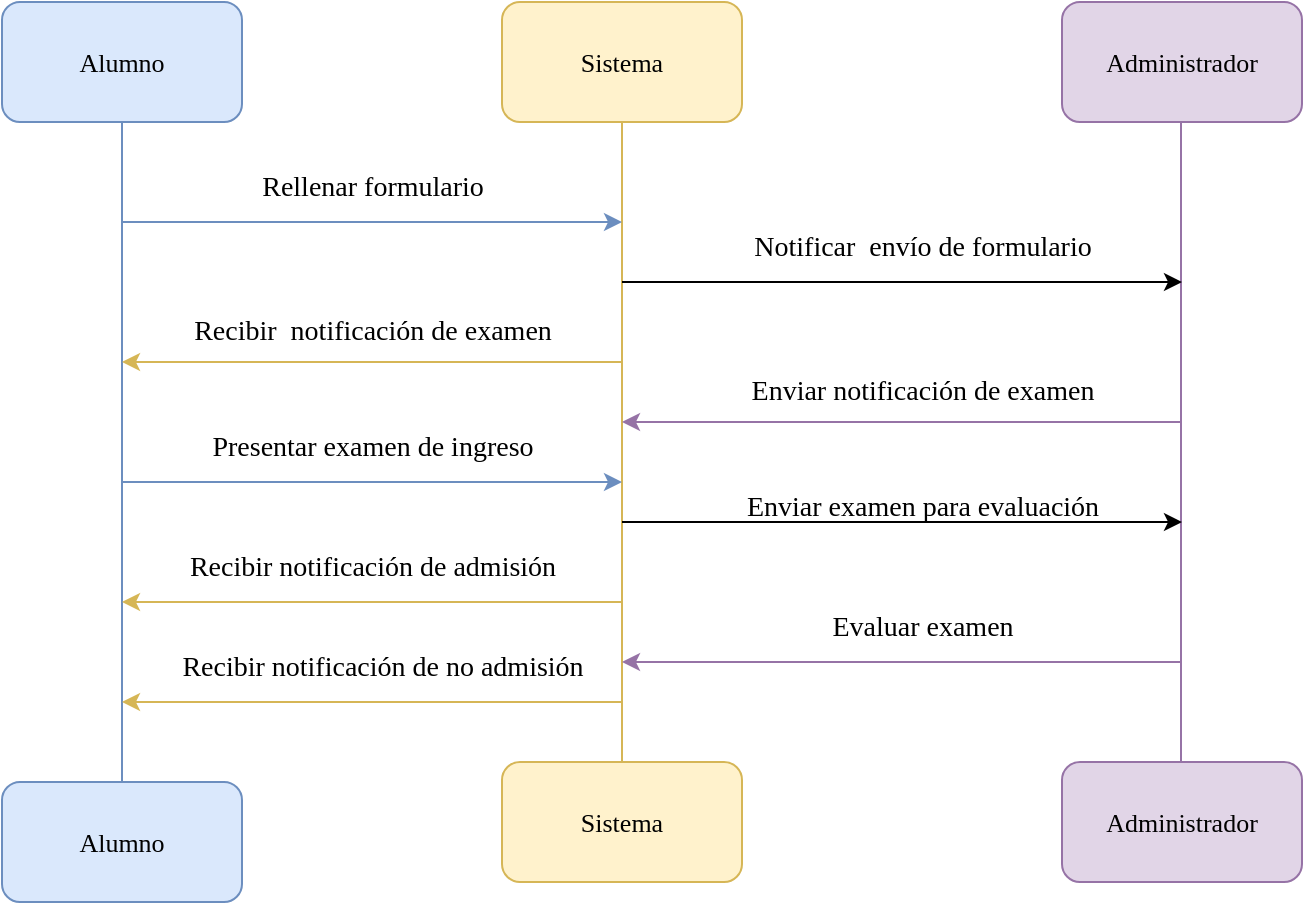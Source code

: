 <mxfile version="21.2.8" type="device">
  <diagram name="Página-1" id="EDUEq4J93AbHMUvYi2Sf">
    <mxGraphModel dx="864" dy="516" grid="1" gridSize="10" guides="1" tooltips="1" connect="1" arrows="1" fold="1" page="1" pageScale="1" pageWidth="827" pageHeight="1169" math="0" shadow="0">
      <root>
        <mxCell id="0" />
        <mxCell id="1" parent="0" />
        <mxCell id="NRQUO5vjKA7ta5W1HyZm-1" value="Sistema" style="rounded=1;whiteSpace=wrap;html=1;fillColor=#fff2cc;strokeColor=#d6b656;fontFamily=Times New Roman;fontSize=13;" vertex="1" parent="1">
          <mxGeometry x="340" y="60" width="120" height="60" as="geometry" />
        </mxCell>
        <mxCell id="NRQUO5vjKA7ta5W1HyZm-2" value="Alumno" style="rounded=1;whiteSpace=wrap;html=1;fillColor=#dae8fc;strokeColor=#6c8ebf;fontFamily=Times New Roman;fontSize=13;" vertex="1" parent="1">
          <mxGeometry x="90" y="60" width="120" height="60" as="geometry" />
        </mxCell>
        <mxCell id="NRQUO5vjKA7ta5W1HyZm-3" value="Administrador" style="rounded=1;whiteSpace=wrap;html=1;fillColor=#e1d5e7;strokeColor=#9673a6;fontFamily=Times New Roman;fontSize=13;" vertex="1" parent="1">
          <mxGeometry x="620" y="60" width="120" height="60" as="geometry" />
        </mxCell>
        <mxCell id="NRQUO5vjKA7ta5W1HyZm-4" value="Alumno" style="rounded=1;whiteSpace=wrap;html=1;fillColor=#dae8fc;strokeColor=#6c8ebf;fontFamily=Times New Roman;fontSize=13;" vertex="1" parent="1">
          <mxGeometry x="90" y="450" width="120" height="60" as="geometry" />
        </mxCell>
        <mxCell id="NRQUO5vjKA7ta5W1HyZm-5" value="Sistema" style="rounded=1;whiteSpace=wrap;html=1;fillColor=#fff2cc;strokeColor=#d6b656;fontFamily=Times New Roman;fontSize=13;" vertex="1" parent="1">
          <mxGeometry x="340" y="440" width="120" height="60" as="geometry" />
        </mxCell>
        <mxCell id="NRQUO5vjKA7ta5W1HyZm-6" value="Administrador" style="rounded=1;whiteSpace=wrap;html=1;fillColor=#e1d5e7;strokeColor=#9673a6;fontFamily=Times New Roman;fontSize=13;" vertex="1" parent="1">
          <mxGeometry x="620" y="440" width="120" height="60" as="geometry" />
        </mxCell>
        <mxCell id="NRQUO5vjKA7ta5W1HyZm-7" value="" style="endArrow=none;html=1;rounded=0;exitX=0.5;exitY=0;exitDx=0;exitDy=0;fillColor=#dae8fc;strokeColor=#6c8ebf;" edge="1" parent="1" source="NRQUO5vjKA7ta5W1HyZm-4">
          <mxGeometry width="50" height="50" relative="1" as="geometry">
            <mxPoint x="100" y="170" as="sourcePoint" />
            <mxPoint x="150" y="120" as="targetPoint" />
          </mxGeometry>
        </mxCell>
        <mxCell id="NRQUO5vjKA7ta5W1HyZm-8" value="" style="endArrow=none;html=1;rounded=0;exitX=0.5;exitY=0;exitDx=0;exitDy=0;fillColor=#e1d5e7;strokeColor=#9673a6;" edge="1" parent="1">
          <mxGeometry width="50" height="50" relative="1" as="geometry">
            <mxPoint x="679.5" y="440" as="sourcePoint" />
            <mxPoint x="679.5" y="120" as="targetPoint" />
          </mxGeometry>
        </mxCell>
        <mxCell id="NRQUO5vjKA7ta5W1HyZm-9" value="" style="endArrow=none;html=1;rounded=0;exitX=0.5;exitY=0;exitDx=0;exitDy=0;fillColor=#fff2cc;strokeColor=#d6b656;fontStyle=1" edge="1" parent="1">
          <mxGeometry width="50" height="50" relative="1" as="geometry">
            <mxPoint x="400" y="440" as="sourcePoint" />
            <mxPoint x="400" y="120" as="targetPoint" />
          </mxGeometry>
        </mxCell>
        <mxCell id="NRQUO5vjKA7ta5W1HyZm-13" value="" style="endArrow=classic;html=1;rounded=0;fillColor=#dae8fc;strokeColor=#6c8ebf;" edge="1" parent="1">
          <mxGeometry width="50" height="50" relative="1" as="geometry">
            <mxPoint x="150" y="170" as="sourcePoint" />
            <mxPoint x="400" y="170" as="targetPoint" />
          </mxGeometry>
        </mxCell>
        <mxCell id="NRQUO5vjKA7ta5W1HyZm-15" value="" style="endArrow=classic;html=1;rounded=0;fillColor=#fff2cc;strokeColor=#d6b656;" edge="1" parent="1">
          <mxGeometry width="50" height="50" relative="1" as="geometry">
            <mxPoint x="400" y="240" as="sourcePoint" />
            <mxPoint x="150" y="240" as="targetPoint" />
          </mxGeometry>
        </mxCell>
        <mxCell id="NRQUO5vjKA7ta5W1HyZm-16" value="" style="endArrow=classic;html=1;rounded=0;fillColor=#dae8fc;strokeColor=#6c8ebf;" edge="1" parent="1">
          <mxGeometry width="50" height="50" relative="1" as="geometry">
            <mxPoint x="150" y="300" as="sourcePoint" />
            <mxPoint x="400" y="300" as="targetPoint" />
          </mxGeometry>
        </mxCell>
        <mxCell id="NRQUO5vjKA7ta5W1HyZm-17" value="" style="endArrow=classic;html=1;rounded=0;fillColor=#fff2cc;strokeColor=#d6b656;" edge="1" parent="1">
          <mxGeometry width="50" height="50" relative="1" as="geometry">
            <mxPoint x="400" y="360" as="sourcePoint" />
            <mxPoint x="150" y="360" as="targetPoint" />
          </mxGeometry>
        </mxCell>
        <mxCell id="NRQUO5vjKA7ta5W1HyZm-18" value="" style="endArrow=classic;html=1;rounded=0;fillColor=#fff2cc;strokeColor=#d6b656;" edge="1" parent="1">
          <mxGeometry width="50" height="50" relative="1" as="geometry">
            <mxPoint x="400" y="410" as="sourcePoint" />
            <mxPoint x="150" y="410" as="targetPoint" />
          </mxGeometry>
        </mxCell>
        <mxCell id="NRQUO5vjKA7ta5W1HyZm-19" value="" style="endArrow=classic;html=1;rounded=0;fillColor=#e1d5e7;strokeColor=#9673a6;" edge="1" parent="1">
          <mxGeometry width="50" height="50" relative="1" as="geometry">
            <mxPoint x="680" y="270" as="sourcePoint" />
            <mxPoint x="400" y="270" as="targetPoint" />
          </mxGeometry>
        </mxCell>
        <mxCell id="NRQUO5vjKA7ta5W1HyZm-20" value="" style="endArrow=classic;html=1;rounded=0;" edge="1" parent="1">
          <mxGeometry width="50" height="50" relative="1" as="geometry">
            <mxPoint x="400" y="200" as="sourcePoint" />
            <mxPoint x="680" y="200" as="targetPoint" />
          </mxGeometry>
        </mxCell>
        <mxCell id="NRQUO5vjKA7ta5W1HyZm-21" value="" style="endArrow=classic;html=1;rounded=0;" edge="1" parent="1">
          <mxGeometry width="50" height="50" relative="1" as="geometry">
            <mxPoint x="400" y="320" as="sourcePoint" />
            <mxPoint x="680" y="320" as="targetPoint" />
          </mxGeometry>
        </mxCell>
        <mxCell id="NRQUO5vjKA7ta5W1HyZm-23" value="" style="endArrow=classic;html=1;rounded=0;fillColor=#e1d5e7;strokeColor=#9673a6;" edge="1" parent="1">
          <mxGeometry width="50" height="50" relative="1" as="geometry">
            <mxPoint x="680" y="390" as="sourcePoint" />
            <mxPoint x="400" y="390" as="targetPoint" />
          </mxGeometry>
        </mxCell>
        <mxCell id="NRQUO5vjKA7ta5W1HyZm-24" value="Rellenar formulario" style="text;html=1;align=center;verticalAlign=middle;resizable=0;points=[];autosize=1;strokeColor=none;fillColor=none;fontFamily=Times New Roman;fontSize=14;" vertex="1" parent="1">
          <mxGeometry x="210" y="138" width="130" height="30" as="geometry" />
        </mxCell>
        <mxCell id="NRQUO5vjKA7ta5W1HyZm-25" value="Recibir&amp;nbsp; notificación de examen" style="text;html=1;align=center;verticalAlign=middle;resizable=0;points=[];autosize=1;strokeColor=none;fillColor=none;fontFamily=Times New Roman;fontSize=14;" vertex="1" parent="1">
          <mxGeometry x="175" y="210" width="200" height="30" as="geometry" />
        </mxCell>
        <mxCell id="NRQUO5vjKA7ta5W1HyZm-26" value="Presentar examen de ingreso" style="text;html=1;align=center;verticalAlign=middle;resizable=0;points=[];autosize=1;strokeColor=none;fillColor=none;fontFamily=Times New Roman;fontSize=14;" vertex="1" parent="1">
          <mxGeometry x="185" y="268" width="180" height="30" as="geometry" />
        </mxCell>
        <mxCell id="NRQUO5vjKA7ta5W1HyZm-27" value="Recibir notificación de admisión" style="text;html=1;align=center;verticalAlign=middle;resizable=0;points=[];autosize=1;strokeColor=none;fillColor=none;fontFamily=Times New Roman;fontSize=14;" vertex="1" parent="1">
          <mxGeometry x="170" y="328" width="210" height="30" as="geometry" />
        </mxCell>
        <mxCell id="NRQUO5vjKA7ta5W1HyZm-28" value="Recibir notificación de no admisión" style="text;html=1;align=center;verticalAlign=middle;resizable=0;points=[];autosize=1;strokeColor=none;fillColor=none;fontFamily=Times New Roman;fontSize=14;" vertex="1" parent="1">
          <mxGeometry x="170" y="378" width="220" height="30" as="geometry" />
        </mxCell>
        <mxCell id="NRQUO5vjKA7ta5W1HyZm-29" value="Notificar&amp;nbsp; envío de formulario" style="text;html=1;align=center;verticalAlign=middle;resizable=0;points=[];autosize=1;strokeColor=none;fillColor=none;fontFamily=Times New Roman;fontSize=14;" vertex="1" parent="1">
          <mxGeometry x="455" y="168" width="190" height="30" as="geometry" />
        </mxCell>
        <mxCell id="NRQUO5vjKA7ta5W1HyZm-31" value="Enviar notificación de examen" style="text;html=1;align=center;verticalAlign=middle;resizable=0;points=[];autosize=1;strokeColor=none;fillColor=none;fontFamily=Times New Roman;fontSize=14;" vertex="1" parent="1">
          <mxGeometry x="455" y="240" width="190" height="30" as="geometry" />
        </mxCell>
        <mxCell id="NRQUO5vjKA7ta5W1HyZm-33" value="Enviar examen para evaluación" style="text;html=1;align=center;verticalAlign=middle;resizable=0;points=[];autosize=1;strokeColor=none;fillColor=none;fontFamily=Times New Roman;fontSize=14;" vertex="1" parent="1">
          <mxGeometry x="450" y="298" width="200" height="30" as="geometry" />
        </mxCell>
        <mxCell id="NRQUO5vjKA7ta5W1HyZm-34" value="Evaluar examen" style="text;html=1;align=center;verticalAlign=middle;resizable=0;points=[];autosize=1;strokeColor=none;fillColor=none;fontFamily=Times New Roman;fontSize=14;" vertex="1" parent="1">
          <mxGeometry x="495" y="358" width="110" height="30" as="geometry" />
        </mxCell>
      </root>
    </mxGraphModel>
  </diagram>
</mxfile>
